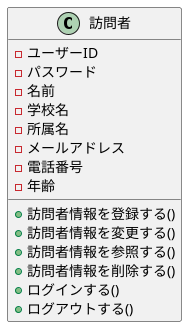 @startuml .

class 訪問者 {
  - ユーザーID
  - パスワード
  - 名前
  - 学校名
  - 所属名
  - メールアドレス
  - 電話番号
  - 年齢

  + 訪問者情報を登録する()
  + 訪問者情報を変更する()
  + 訪問者情報を参照する()
  + 訪問者情報を削除する()
  + ログインする()
  + ログアウトする()
}

@enduml